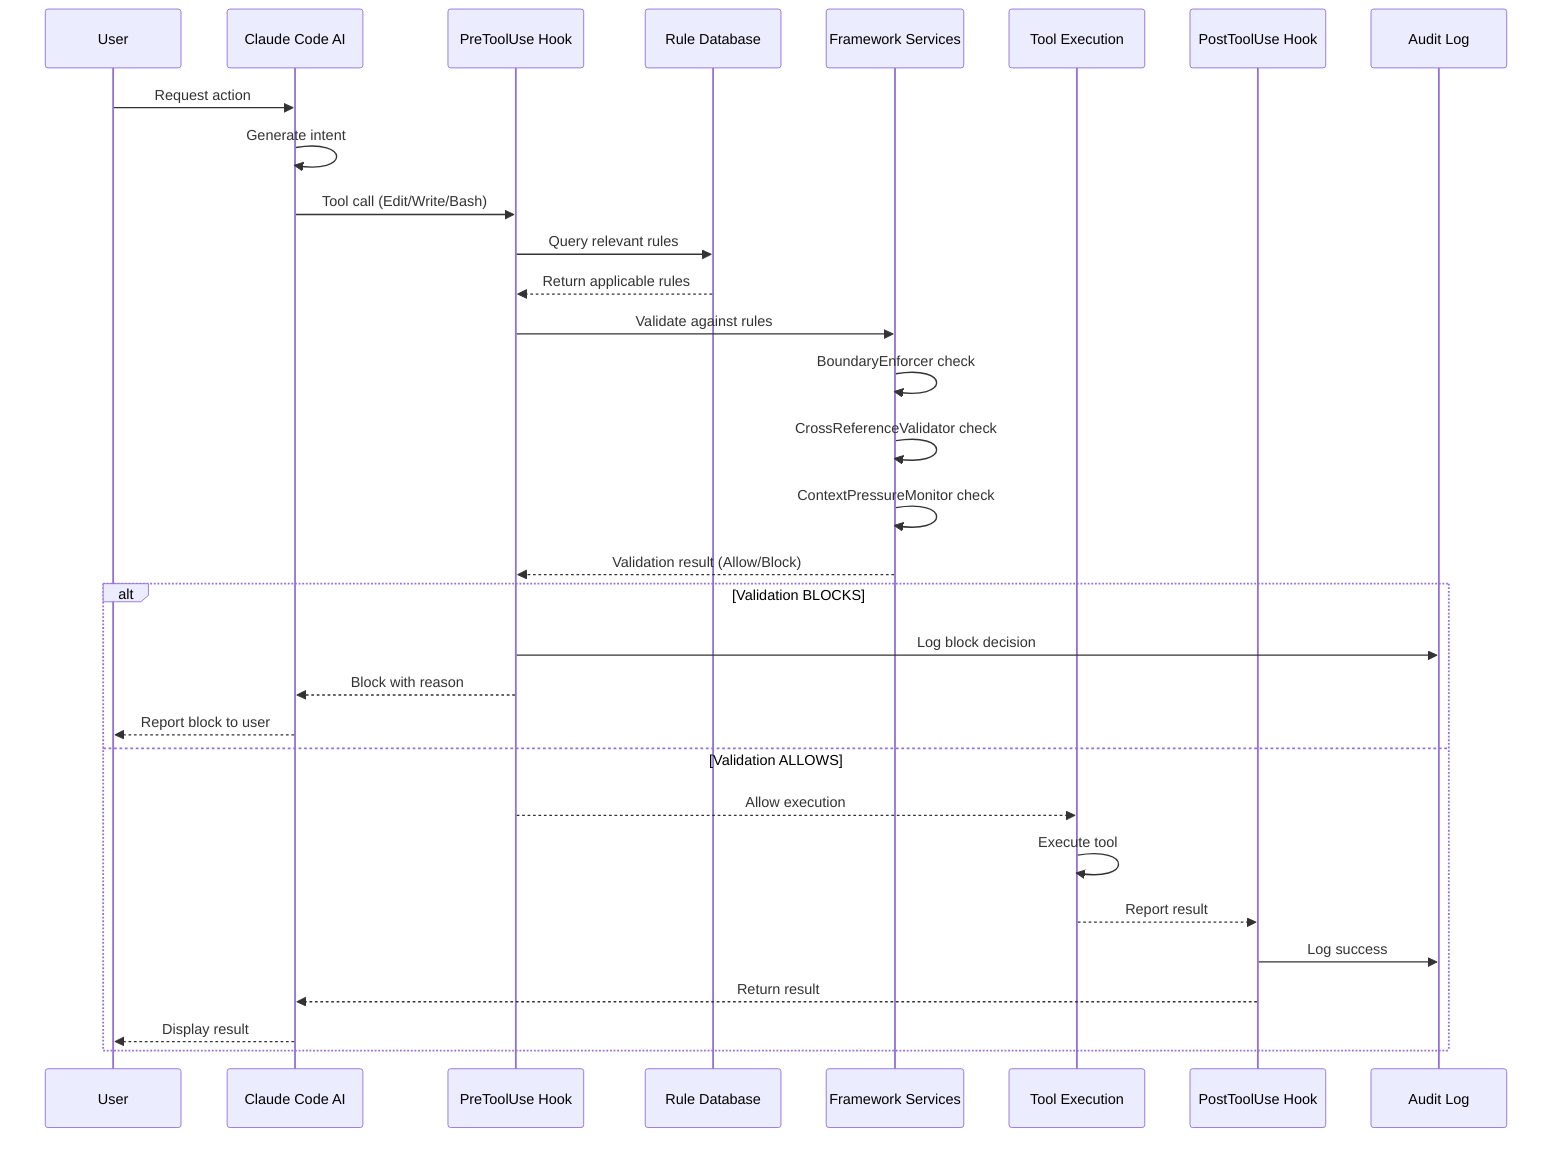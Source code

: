 sequenceDiagram
    participant User
    participant AI as Claude Code AI
    participant PreHook as PreToolUse Hook
    participant RuleDB as Rule Database
    participant Services as Framework Services
    participant Action as Tool Execution
    participant PostHook as PostToolUse Hook
    participant Audit as Audit Log

    User->>AI: Request action
    AI->>AI: Generate intent
    AI->>PreHook: Tool call (Edit/Write/Bash)
    PreHook->>RuleDB: Query relevant rules
    RuleDB-->>PreHook: Return applicable rules
    PreHook->>Services: Validate against rules
    Services->>Services: BoundaryEnforcer check
    Services->>Services: CrossReferenceValidator check
    Services->>Services: ContextPressureMonitor check
    Services-->>PreHook: Validation result (Allow/Block)
    
    alt Validation BLOCKS
        PreHook->>Audit: Log block decision
        PreHook-->>AI: Block with reason
        AI-->>User: Report block to user
    else Validation ALLOWS
        PreHook-->>Action: Allow execution
        Action->>Action: Execute tool
        Action-->>PostHook: Report result
        PostHook->>Audit: Log success
        PostHook-->>AI: Return result
        AI-->>User: Display result
    end